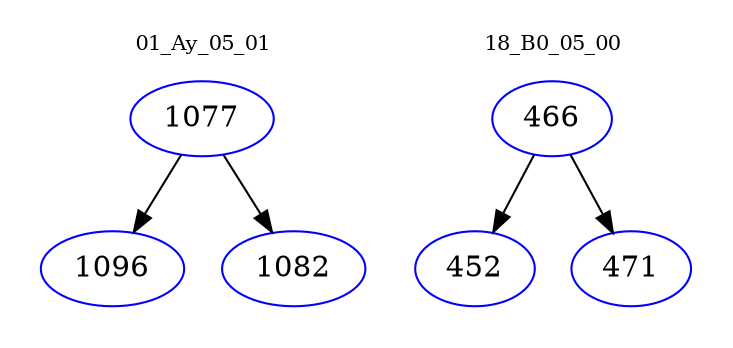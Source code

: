 digraph{
subgraph cluster_0 {
color = white
label = "01_Ay_05_01";
fontsize=10;
T0_1077 [label="1077", color="blue"]
T0_1077 -> T0_1096 [color="black"]
T0_1096 [label="1096", color="blue"]
T0_1077 -> T0_1082 [color="black"]
T0_1082 [label="1082", color="blue"]
}
subgraph cluster_1 {
color = white
label = "18_B0_05_00";
fontsize=10;
T1_466 [label="466", color="blue"]
T1_466 -> T1_452 [color="black"]
T1_452 [label="452", color="blue"]
T1_466 -> T1_471 [color="black"]
T1_471 [label="471", color="blue"]
}
}
